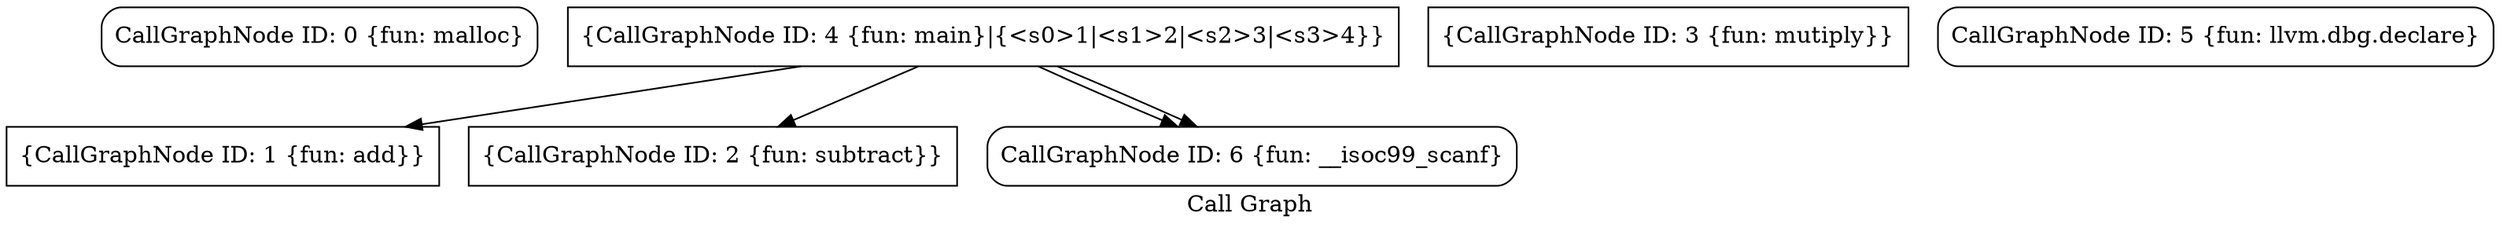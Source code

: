 digraph "Call Graph" {
	label="Call Graph";

	Node0x556747a24620 [shape=record,shape=Mrecord,label="{CallGraphNode ID: 0 \{fun: malloc\}}"];
	Node0x556747a16eb0 [shape=record,shape=box,label="{CallGraphNode ID: 1 \{fun: add\}}"];
	Node0x556747a5e740 [shape=record,shape=box,label="{CallGraphNode ID: 2 \{fun: subtract\}}"];
	Node0x556747a75270 [shape=record,shape=box,label="{CallGraphNode ID: 3 \{fun: mutiply\}}"];
	Node0x556747a75370 [shape=record,shape=box,label="{CallGraphNode ID: 4 \{fun: main\}|{<s0>1|<s1>2|<s2>3|<s3>4}}"];
	Node0x556747a75370:s0 -> Node0x556747a75570[color=black];
	Node0x556747a75370:s1 -> Node0x556747a75570[color=black];
	Node0x556747a75370:s2 -> Node0x556747a16eb0[color=black];
	Node0x556747a75370:s3 -> Node0x556747a5e740[color=black];
	Node0x556747a75470 [shape=record,shape=Mrecord,label="{CallGraphNode ID: 5 \{fun: llvm.dbg.declare\}}"];
	Node0x556747a75570 [shape=record,shape=Mrecord,label="{CallGraphNode ID: 6 \{fun: __isoc99_scanf\}}"];
}
